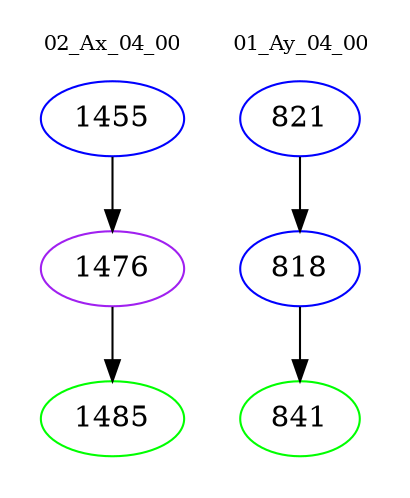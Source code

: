 digraph{
subgraph cluster_0 {
color = white
label = "02_Ax_04_00";
fontsize=10;
T0_1455 [label="1455", color="blue"]
T0_1455 -> T0_1476 [color="black"]
T0_1476 [label="1476", color="purple"]
T0_1476 -> T0_1485 [color="black"]
T0_1485 [label="1485", color="green"]
}
subgraph cluster_1 {
color = white
label = "01_Ay_04_00";
fontsize=10;
T1_821 [label="821", color="blue"]
T1_821 -> T1_818 [color="black"]
T1_818 [label="818", color="blue"]
T1_818 -> T1_841 [color="black"]
T1_841 [label="841", color="green"]
}
}
